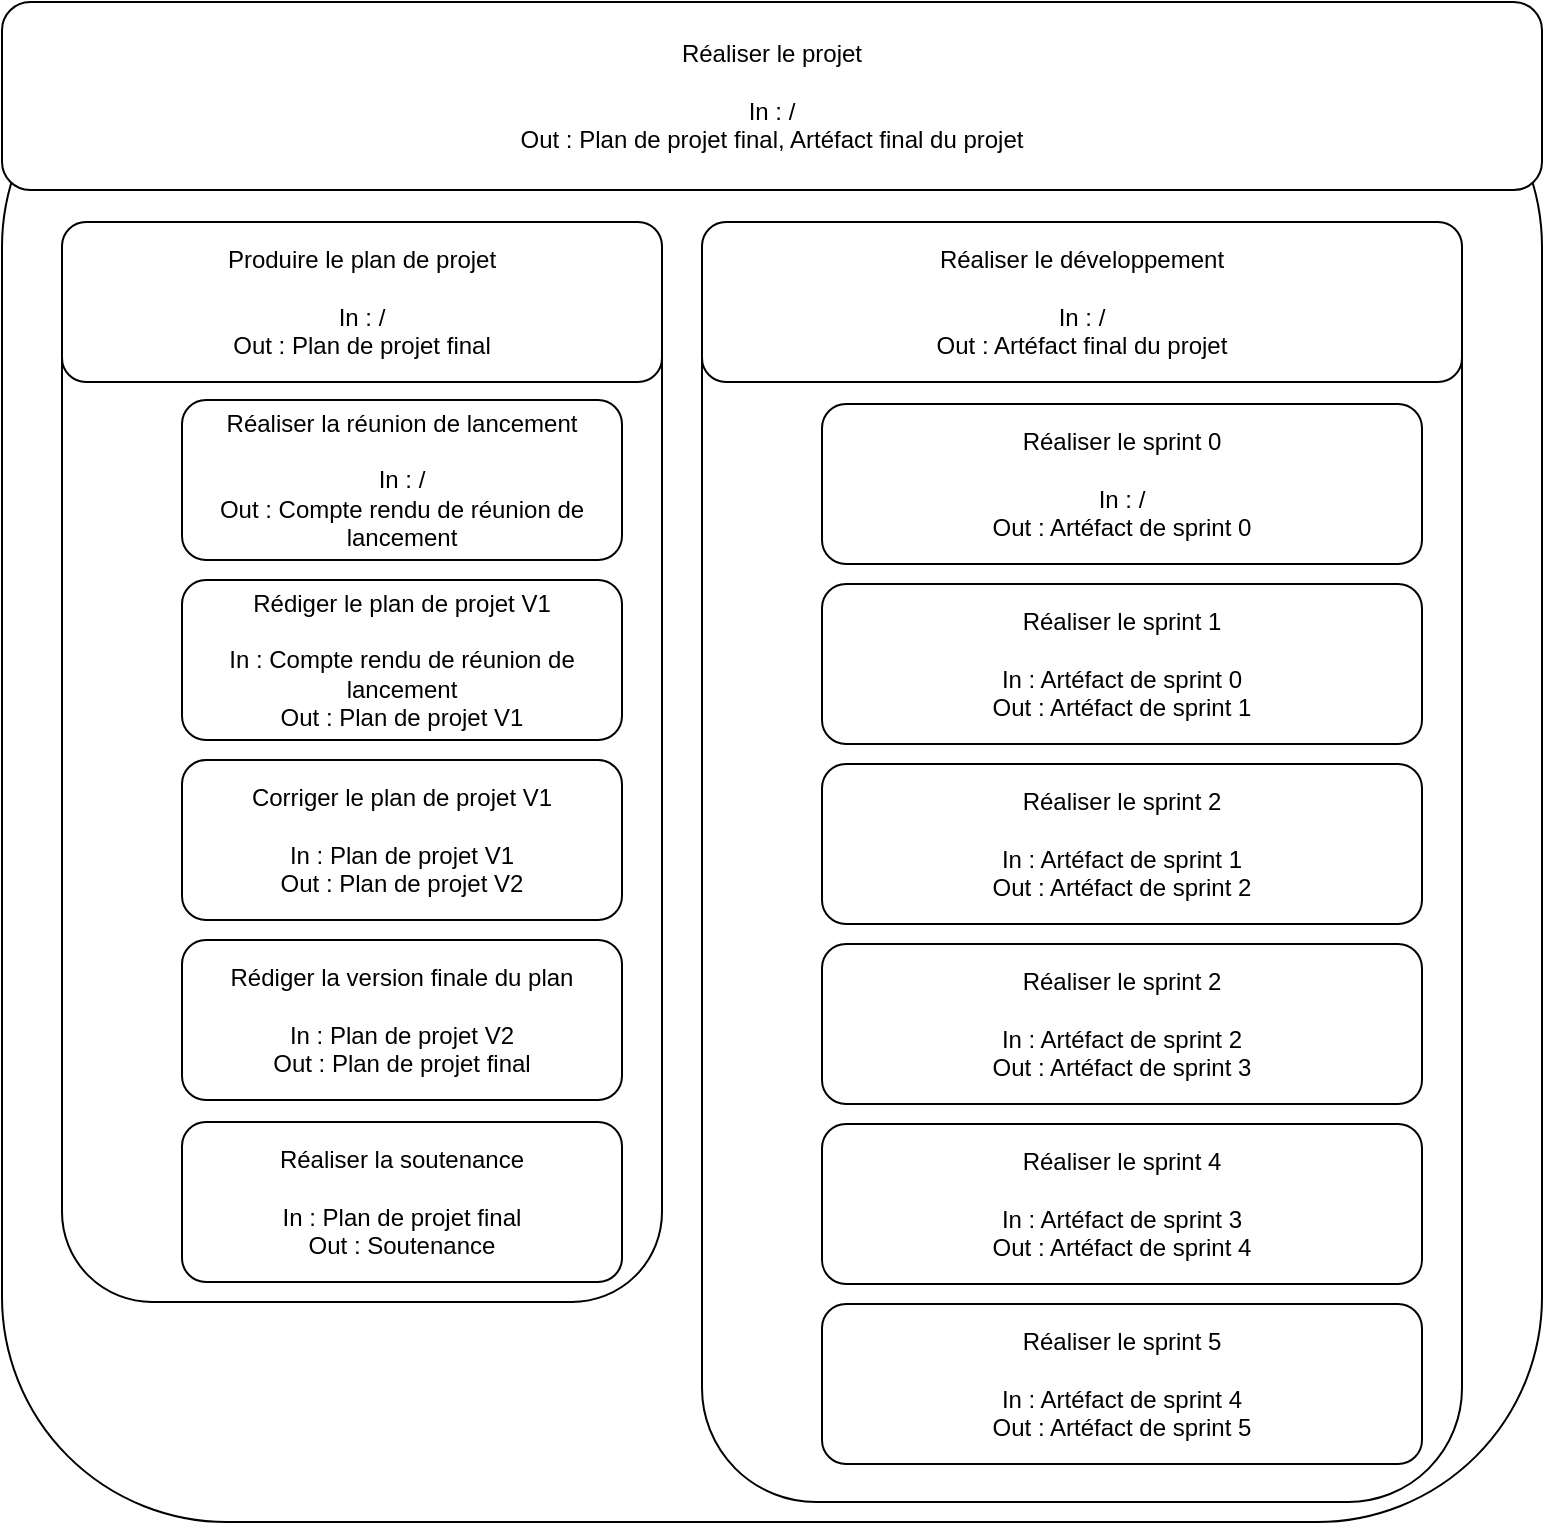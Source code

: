 <mxfile version="21.1.7" type="device">
  <diagram name="Page-1" id="azd4oB9Zv8i_3dDel0zO">
    <mxGraphModel dx="1434" dy="764" grid="1" gridSize="10" guides="1" tooltips="1" connect="1" arrows="1" fold="1" page="1" pageScale="1" pageWidth="827" pageHeight="1169" math="0" shadow="0">
      <root>
        <mxCell id="0" />
        <mxCell id="1" parent="0" />
        <mxCell id="qZt69hndTsCsOkKeRW-t-162" value="" style="rounded=1;whiteSpace=wrap;html=1;" parent="1" vertex="1">
          <mxGeometry x="90" y="60" width="770" height="750" as="geometry" />
        </mxCell>
        <mxCell id="qZt69hndTsCsOkKeRW-t-161" value="" style="rounded=1;whiteSpace=wrap;html=1;" parent="1" vertex="1">
          <mxGeometry x="440" y="160" width="380" height="640" as="geometry" />
        </mxCell>
        <mxCell id="qZt69hndTsCsOkKeRW-t-160" value="" style="rounded=1;whiteSpace=wrap;html=1;" parent="1" vertex="1">
          <mxGeometry x="120" y="160" width="300" height="540" as="geometry" />
        </mxCell>
        <mxCell id="qZt69hndTsCsOkKeRW-t-4" value="Produire le plan de projet&lt;br&gt;&lt;br&gt;In : /&lt;br&gt;Out : Plan de projet final" style="rounded=1;whiteSpace=wrap;html=1;" parent="1" vertex="1">
          <mxGeometry x="120" y="160" width="300" height="80" as="geometry" />
        </mxCell>
        <mxCell id="qZt69hndTsCsOkKeRW-t-99" value="Réaliser la réunion de lancement&lt;br&gt;&lt;br&gt;In : /&lt;br&gt;Out : Compte rendu de réunion de lancement" style="rounded=1;whiteSpace=wrap;html=1;" parent="1" vertex="1">
          <mxGeometry x="180" y="249" width="220" height="80" as="geometry" />
        </mxCell>
        <mxCell id="qZt69hndTsCsOkKeRW-t-101" value="Rédiger le plan de projet V1&lt;br&gt;&lt;br&gt;In : Compte rendu de réunion de lancement&lt;br&gt;Out : Plan de projet V1" style="rounded=1;whiteSpace=wrap;html=1;" parent="1" vertex="1">
          <mxGeometry x="180" y="339" width="220" height="80" as="geometry" />
        </mxCell>
        <mxCell id="qZt69hndTsCsOkKeRW-t-104" value="Rédiger la version finale du plan&lt;br&gt;&lt;br&gt;In : Plan de projet V2&lt;br&gt;Out : Plan de projet final" style="rounded=1;whiteSpace=wrap;html=1;" parent="1" vertex="1">
          <mxGeometry x="180" y="519" width="220" height="80" as="geometry" />
        </mxCell>
        <mxCell id="qZt69hndTsCsOkKeRW-t-105" value="Réaliser le développement&lt;br&gt;&lt;br&gt;In : /&lt;br&gt;Out : Artéfact final du projet" style="rounded=1;whiteSpace=wrap;html=1;" parent="1" vertex="1">
          <mxGeometry x="440" y="160" width="380" height="80" as="geometry" />
        </mxCell>
        <mxCell id="qZt69hndTsCsOkKeRW-t-106" value="Réaliser le sprint 0&lt;br&gt;&lt;br&gt;In : /&lt;br&gt;Out : Artéfact de sprint 0" style="rounded=1;whiteSpace=wrap;html=1;" parent="1" vertex="1">
          <mxGeometry x="500" y="251" width="300" height="80" as="geometry" />
        </mxCell>
        <mxCell id="qZt69hndTsCsOkKeRW-t-119" value="Réaliser le sprint 1&lt;br&gt;&lt;br&gt;In : Artéfact de sprint 0&lt;br&gt;Out : Artéfact de sprint 1" style="rounded=1;whiteSpace=wrap;html=1;" parent="1" vertex="1">
          <mxGeometry x="500" y="341" width="300" height="80" as="geometry" />
        </mxCell>
        <mxCell id="qZt69hndTsCsOkKeRW-t-126" value="Réaliser le sprint 2&lt;br&gt;&lt;br&gt;In : Artéfact de sprint 1&lt;br&gt;Out : Artéfact de sprint 2" style="rounded=1;whiteSpace=wrap;html=1;" parent="1" vertex="1">
          <mxGeometry x="500" y="431" width="300" height="80" as="geometry" />
        </mxCell>
        <mxCell id="qZt69hndTsCsOkKeRW-t-135" value="Réaliser le sprint 2&lt;br&gt;&lt;br&gt;In : Artéfact de sprint 2&lt;br&gt;Out : Artéfact de sprint 3" style="rounded=1;whiteSpace=wrap;html=1;" parent="1" vertex="1">
          <mxGeometry x="500" y="521" width="300" height="80" as="geometry" />
        </mxCell>
        <mxCell id="qZt69hndTsCsOkKeRW-t-136" value="Réaliser le sprint 4&lt;br&gt;&lt;br&gt;In : Artéfact de sprint 3&lt;br&gt;Out : Artéfact de sprint 4" style="rounded=1;whiteSpace=wrap;html=1;" parent="1" vertex="1">
          <mxGeometry x="500" y="611" width="300" height="80" as="geometry" />
        </mxCell>
        <mxCell id="qZt69hndTsCsOkKeRW-t-137" value="Réaliser le sprint 5&lt;br&gt;&lt;br&gt;In : Artéfact de sprint 4&lt;br&gt;Out : Artéfact de sprint 5" style="rounded=1;whiteSpace=wrap;html=1;" parent="1" vertex="1">
          <mxGeometry x="500" y="701" width="300" height="80" as="geometry" />
        </mxCell>
        <mxCell id="qZt69hndTsCsOkKeRW-t-139" value="Réaliser le projet&lt;br&gt;&lt;br&gt;In : /&lt;br&gt;Out : Plan de projet final, Artéfact final du projet" style="rounded=1;whiteSpace=wrap;html=1;" parent="1" vertex="1">
          <mxGeometry x="90" y="50" width="770" height="94" as="geometry" />
        </mxCell>
        <mxCell id="qZt69hndTsCsOkKeRW-t-157" value="Réaliser la soutenance&lt;br&gt;&lt;br&gt;In : Plan de projet final&lt;br&gt;Out : Soutenance" style="rounded=1;whiteSpace=wrap;html=1;" parent="1" vertex="1">
          <mxGeometry x="180" y="610" width="220" height="80" as="geometry" />
        </mxCell>
        <mxCell id="qZt69hndTsCsOkKeRW-t-163" value="Corriger le plan de projet V1&lt;br&gt;&lt;br&gt;In : Plan de projet V1&lt;br&gt;Out : Plan de projet V2" style="rounded=1;whiteSpace=wrap;html=1;" parent="1" vertex="1">
          <mxGeometry x="180" y="429" width="220" height="80" as="geometry" />
        </mxCell>
      </root>
    </mxGraphModel>
  </diagram>
</mxfile>
